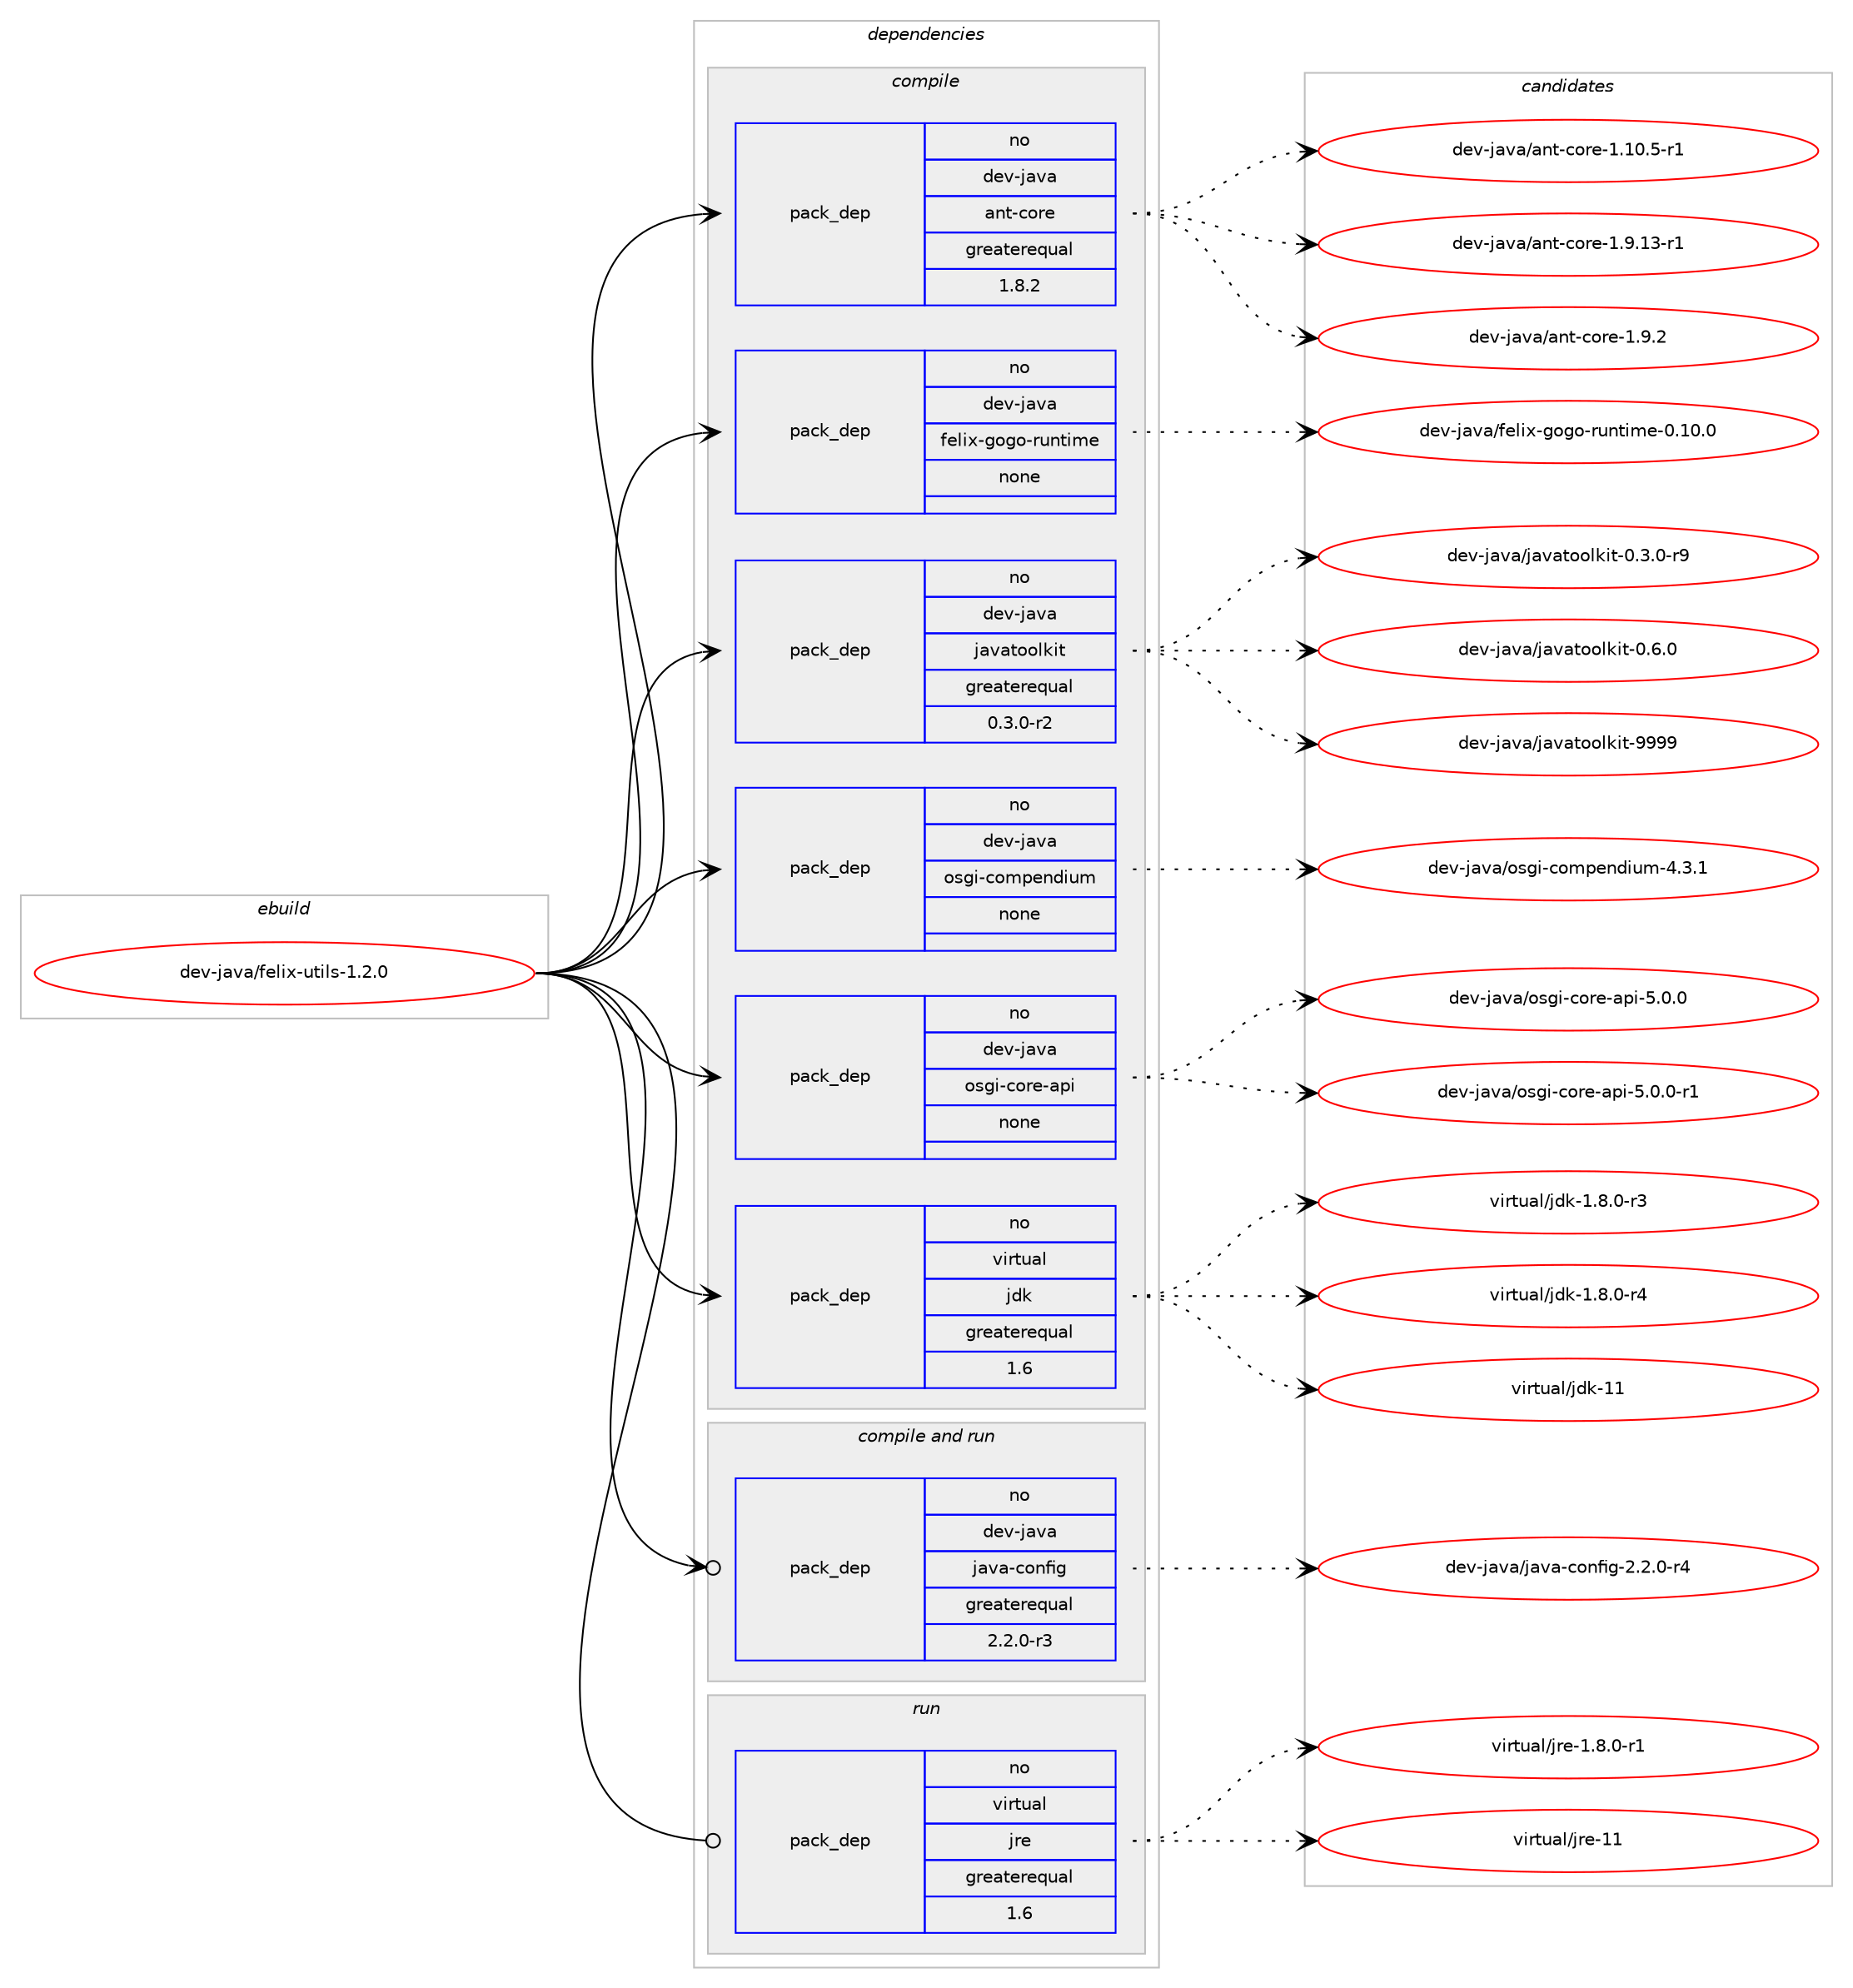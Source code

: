 digraph prolog {

# *************
# Graph options
# *************

newrank=true;
concentrate=true;
compound=true;
graph [rankdir=LR,fontname=Helvetica,fontsize=10,ranksep=1.5];#, ranksep=2.5, nodesep=0.2];
edge  [arrowhead=vee];
node  [fontname=Helvetica,fontsize=10];

# **********
# The ebuild
# **********

subgraph cluster_leftcol {
color=gray;
rank=same;
label=<<i>ebuild</i>>;
id [label="dev-java/felix-utils-1.2.0", color=red, width=4, href="../dev-java/felix-utils-1.2.0.svg"];
}

# ****************
# The dependencies
# ****************

subgraph cluster_midcol {
color=gray;
label=<<i>dependencies</i>>;
subgraph cluster_compile {
fillcolor="#eeeeee";
style=filled;
label=<<i>compile</i>>;
subgraph pack967428 {
dependency1352506 [label=<<TABLE BORDER="0" CELLBORDER="1" CELLSPACING="0" CELLPADDING="4" WIDTH="220"><TR><TD ROWSPAN="6" CELLPADDING="30">pack_dep</TD></TR><TR><TD WIDTH="110">no</TD></TR><TR><TD>dev-java</TD></TR><TR><TD>ant-core</TD></TR><TR><TD>greaterequal</TD></TR><TR><TD>1.8.2</TD></TR></TABLE>>, shape=none, color=blue];
}
id:e -> dependency1352506:w [weight=20,style="solid",arrowhead="vee"];
subgraph pack967429 {
dependency1352507 [label=<<TABLE BORDER="0" CELLBORDER="1" CELLSPACING="0" CELLPADDING="4" WIDTH="220"><TR><TD ROWSPAN="6" CELLPADDING="30">pack_dep</TD></TR><TR><TD WIDTH="110">no</TD></TR><TR><TD>dev-java</TD></TR><TR><TD>felix-gogo-runtime</TD></TR><TR><TD>none</TD></TR><TR><TD></TD></TR></TABLE>>, shape=none, color=blue];
}
id:e -> dependency1352507:w [weight=20,style="solid",arrowhead="vee"];
subgraph pack967430 {
dependency1352508 [label=<<TABLE BORDER="0" CELLBORDER="1" CELLSPACING="0" CELLPADDING="4" WIDTH="220"><TR><TD ROWSPAN="6" CELLPADDING="30">pack_dep</TD></TR><TR><TD WIDTH="110">no</TD></TR><TR><TD>dev-java</TD></TR><TR><TD>javatoolkit</TD></TR><TR><TD>greaterequal</TD></TR><TR><TD>0.3.0-r2</TD></TR></TABLE>>, shape=none, color=blue];
}
id:e -> dependency1352508:w [weight=20,style="solid",arrowhead="vee"];
subgraph pack967431 {
dependency1352509 [label=<<TABLE BORDER="0" CELLBORDER="1" CELLSPACING="0" CELLPADDING="4" WIDTH="220"><TR><TD ROWSPAN="6" CELLPADDING="30">pack_dep</TD></TR><TR><TD WIDTH="110">no</TD></TR><TR><TD>dev-java</TD></TR><TR><TD>osgi-compendium</TD></TR><TR><TD>none</TD></TR><TR><TD></TD></TR></TABLE>>, shape=none, color=blue];
}
id:e -> dependency1352509:w [weight=20,style="solid",arrowhead="vee"];
subgraph pack967432 {
dependency1352510 [label=<<TABLE BORDER="0" CELLBORDER="1" CELLSPACING="0" CELLPADDING="4" WIDTH="220"><TR><TD ROWSPAN="6" CELLPADDING="30">pack_dep</TD></TR><TR><TD WIDTH="110">no</TD></TR><TR><TD>dev-java</TD></TR><TR><TD>osgi-core-api</TD></TR><TR><TD>none</TD></TR><TR><TD></TD></TR></TABLE>>, shape=none, color=blue];
}
id:e -> dependency1352510:w [weight=20,style="solid",arrowhead="vee"];
subgraph pack967433 {
dependency1352511 [label=<<TABLE BORDER="0" CELLBORDER="1" CELLSPACING="0" CELLPADDING="4" WIDTH="220"><TR><TD ROWSPAN="6" CELLPADDING="30">pack_dep</TD></TR><TR><TD WIDTH="110">no</TD></TR><TR><TD>virtual</TD></TR><TR><TD>jdk</TD></TR><TR><TD>greaterequal</TD></TR><TR><TD>1.6</TD></TR></TABLE>>, shape=none, color=blue];
}
id:e -> dependency1352511:w [weight=20,style="solid",arrowhead="vee"];
}
subgraph cluster_compileandrun {
fillcolor="#eeeeee";
style=filled;
label=<<i>compile and run</i>>;
subgraph pack967434 {
dependency1352512 [label=<<TABLE BORDER="0" CELLBORDER="1" CELLSPACING="0" CELLPADDING="4" WIDTH="220"><TR><TD ROWSPAN="6" CELLPADDING="30">pack_dep</TD></TR><TR><TD WIDTH="110">no</TD></TR><TR><TD>dev-java</TD></TR><TR><TD>java-config</TD></TR><TR><TD>greaterequal</TD></TR><TR><TD>2.2.0-r3</TD></TR></TABLE>>, shape=none, color=blue];
}
id:e -> dependency1352512:w [weight=20,style="solid",arrowhead="odotvee"];
}
subgraph cluster_run {
fillcolor="#eeeeee";
style=filled;
label=<<i>run</i>>;
subgraph pack967435 {
dependency1352513 [label=<<TABLE BORDER="0" CELLBORDER="1" CELLSPACING="0" CELLPADDING="4" WIDTH="220"><TR><TD ROWSPAN="6" CELLPADDING="30">pack_dep</TD></TR><TR><TD WIDTH="110">no</TD></TR><TR><TD>virtual</TD></TR><TR><TD>jre</TD></TR><TR><TD>greaterequal</TD></TR><TR><TD>1.6</TD></TR></TABLE>>, shape=none, color=blue];
}
id:e -> dependency1352513:w [weight=20,style="solid",arrowhead="odot"];
}
}

# **************
# The candidates
# **************

subgraph cluster_choices {
rank=same;
color=gray;
label=<<i>candidates</i>>;

subgraph choice967428 {
color=black;
nodesep=1;
choice10010111845106971189747971101164599111114101454946494846534511449 [label="dev-java/ant-core-1.10.5-r1", color=red, width=4,href="../dev-java/ant-core-1.10.5-r1.svg"];
choice10010111845106971189747971101164599111114101454946574649514511449 [label="dev-java/ant-core-1.9.13-r1", color=red, width=4,href="../dev-java/ant-core-1.9.13-r1.svg"];
choice10010111845106971189747971101164599111114101454946574650 [label="dev-java/ant-core-1.9.2", color=red, width=4,href="../dev-java/ant-core-1.9.2.svg"];
dependency1352506:e -> choice10010111845106971189747971101164599111114101454946494846534511449:w [style=dotted,weight="100"];
dependency1352506:e -> choice10010111845106971189747971101164599111114101454946574649514511449:w [style=dotted,weight="100"];
dependency1352506:e -> choice10010111845106971189747971101164599111114101454946574650:w [style=dotted,weight="100"];
}
subgraph choice967429 {
color=black;
nodesep=1;
choice10010111845106971189747102101108105120451031111031114511411711011610510910145484649484648 [label="dev-java/felix-gogo-runtime-0.10.0", color=red, width=4,href="../dev-java/felix-gogo-runtime-0.10.0.svg"];
dependency1352507:e -> choice10010111845106971189747102101108105120451031111031114511411711011610510910145484649484648:w [style=dotted,weight="100"];
}
subgraph choice967430 {
color=black;
nodesep=1;
choice1001011184510697118974710697118971161111111081071051164548465146484511457 [label="dev-java/javatoolkit-0.3.0-r9", color=red, width=4,href="../dev-java/javatoolkit-0.3.0-r9.svg"];
choice100101118451069711897471069711897116111111108107105116454846544648 [label="dev-java/javatoolkit-0.6.0", color=red, width=4,href="../dev-java/javatoolkit-0.6.0.svg"];
choice1001011184510697118974710697118971161111111081071051164557575757 [label="dev-java/javatoolkit-9999", color=red, width=4,href="../dev-java/javatoolkit-9999.svg"];
dependency1352508:e -> choice1001011184510697118974710697118971161111111081071051164548465146484511457:w [style=dotted,weight="100"];
dependency1352508:e -> choice100101118451069711897471069711897116111111108107105116454846544648:w [style=dotted,weight="100"];
dependency1352508:e -> choice1001011184510697118974710697118971161111111081071051164557575757:w [style=dotted,weight="100"];
}
subgraph choice967431 {
color=black;
nodesep=1;
choice100101118451069711897471111151031054599111109112101110100105117109455246514649 [label="dev-java/osgi-compendium-4.3.1", color=red, width=4,href="../dev-java/osgi-compendium-4.3.1.svg"];
dependency1352509:e -> choice100101118451069711897471111151031054599111109112101110100105117109455246514649:w [style=dotted,weight="100"];
}
subgraph choice967432 {
color=black;
nodesep=1;
choice1001011184510697118974711111510310545991111141014597112105455346484648 [label="dev-java/osgi-core-api-5.0.0", color=red, width=4,href="../dev-java/osgi-core-api-5.0.0.svg"];
choice10010111845106971189747111115103105459911111410145971121054553464846484511449 [label="dev-java/osgi-core-api-5.0.0-r1", color=red, width=4,href="../dev-java/osgi-core-api-5.0.0-r1.svg"];
dependency1352510:e -> choice1001011184510697118974711111510310545991111141014597112105455346484648:w [style=dotted,weight="100"];
dependency1352510:e -> choice10010111845106971189747111115103105459911111410145971121054553464846484511449:w [style=dotted,weight="100"];
}
subgraph choice967433 {
color=black;
nodesep=1;
choice11810511411611797108471061001074549465646484511451 [label="virtual/jdk-1.8.0-r3", color=red, width=4,href="../virtual/jdk-1.8.0-r3.svg"];
choice11810511411611797108471061001074549465646484511452 [label="virtual/jdk-1.8.0-r4", color=red, width=4,href="../virtual/jdk-1.8.0-r4.svg"];
choice1181051141161179710847106100107454949 [label="virtual/jdk-11", color=red, width=4,href="../virtual/jdk-11.svg"];
dependency1352511:e -> choice11810511411611797108471061001074549465646484511451:w [style=dotted,weight="100"];
dependency1352511:e -> choice11810511411611797108471061001074549465646484511452:w [style=dotted,weight="100"];
dependency1352511:e -> choice1181051141161179710847106100107454949:w [style=dotted,weight="100"];
}
subgraph choice967434 {
color=black;
nodesep=1;
choice10010111845106971189747106971189745991111101021051034550465046484511452 [label="dev-java/java-config-2.2.0-r4", color=red, width=4,href="../dev-java/java-config-2.2.0-r4.svg"];
dependency1352512:e -> choice10010111845106971189747106971189745991111101021051034550465046484511452:w [style=dotted,weight="100"];
}
subgraph choice967435 {
color=black;
nodesep=1;
choice11810511411611797108471061141014549465646484511449 [label="virtual/jre-1.8.0-r1", color=red, width=4,href="../virtual/jre-1.8.0-r1.svg"];
choice1181051141161179710847106114101454949 [label="virtual/jre-11", color=red, width=4,href="../virtual/jre-11.svg"];
dependency1352513:e -> choice11810511411611797108471061141014549465646484511449:w [style=dotted,weight="100"];
dependency1352513:e -> choice1181051141161179710847106114101454949:w [style=dotted,weight="100"];
}
}

}
